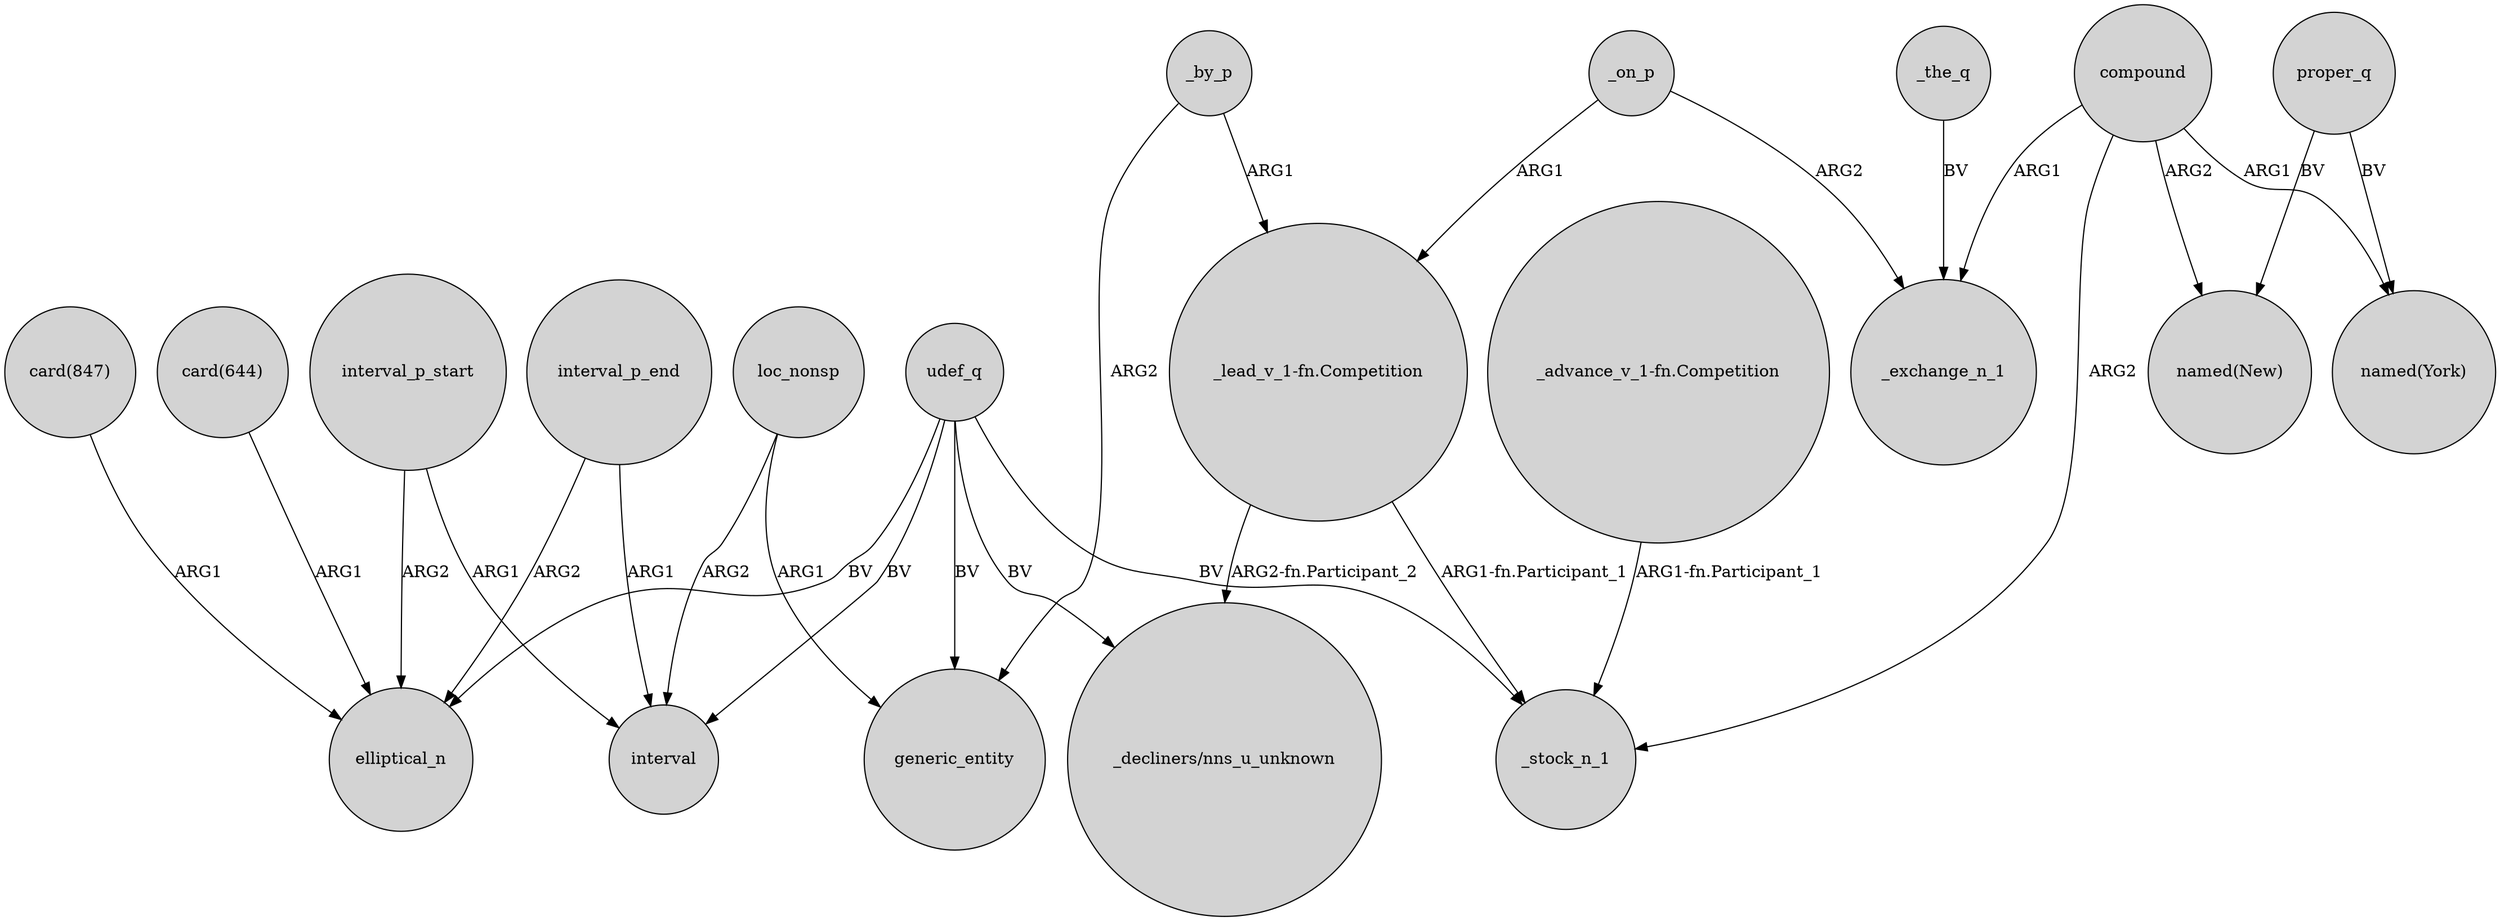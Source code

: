 digraph {
	node [shape=circle style=filled]
	loc_nonsp -> interval [label=ARG2]
	interval_p_end -> elliptical_n [label=ARG2]
	"card(847)" -> elliptical_n [label=ARG1]
	compound -> "named(New)" [label=ARG2]
	proper_q -> "named(New)" [label=BV]
	interval_p_start -> elliptical_n [label=ARG2]
	udef_q -> interval [label=BV]
	_on_p -> _exchange_n_1 [label=ARG2]
	interval_p_start -> interval [label=ARG1]
	udef_q -> generic_entity [label=BV]
	compound -> _exchange_n_1 [label=ARG1]
	proper_q -> "named(York)" [label=BV]
	udef_q -> _stock_n_1 [label=BV]
	_by_p -> generic_entity [label=ARG2]
	_by_p -> "_lead_v_1-fn.Competition" [label=ARG1]
	compound -> _stock_n_1 [label=ARG2]
	_on_p -> "_lead_v_1-fn.Competition" [label=ARG1]
	udef_q -> "_decliners/nns_u_unknown" [label=BV]
	interval_p_end -> interval [label=ARG1]
	"_advance_v_1-fn.Competition" -> _stock_n_1 [label="ARG1-fn.Participant_1"]
	udef_q -> elliptical_n [label=BV]
	"_lead_v_1-fn.Competition" -> _stock_n_1 [label="ARG1-fn.Participant_1"]
	compound -> "named(York)" [label=ARG1]
	_the_q -> _exchange_n_1 [label=BV]
	loc_nonsp -> generic_entity [label=ARG1]
	"card(644)" -> elliptical_n [label=ARG1]
	"_lead_v_1-fn.Competition" -> "_decliners/nns_u_unknown" [label="ARG2-fn.Participant_2"]
}
